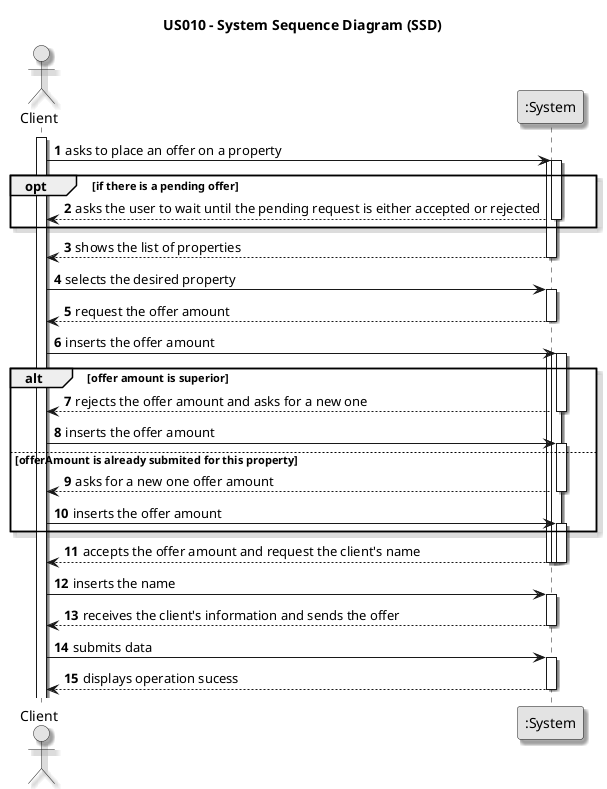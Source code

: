 @startuml

skinparam monochrome true
skinparam packageStyle rectangle
skinparam shadowing true

title US010 - System Sequence Diagram (SSD)

autonumber

actor "Client" as Client
participant ":System" as System

activate Client

Client -> System : asks to place an offer on a property
activate System
activate System


    opt if there is a pending offer

        System --> Client : asks the user to wait until the pending request is either accepted or rejected
        deactivate System

    end

System --> Client : shows the list of properties
deactivate System

Client -> System : selects the desired property
activate System

System --> Client : request the offer amount
deactivate System

Client -> System : inserts the offer amount
activate System
activate System
activate System


    alt offer amount is superior

        System --> Client : rejects the offer amount and asks for a new one
        deactivate System

        Client -> System : inserts the offer amount
        activate System

    else offerAmount is already submited for this property

        System --> Client : asks for a new one offer amount
        deactivate System

        Client -> System : inserts the offer amount
        activate System

    end

System --> Client: accepts the offer amount and request the client's name
deactivate System
deactivate System
deactivate System

Client -> System : inserts the name
activate System

System --> Client : receives the client's information and sends the offer
deactivate System

Client -> System : submits data
activate System

System --> Client : displays operation sucess
deactivate System



@enduml